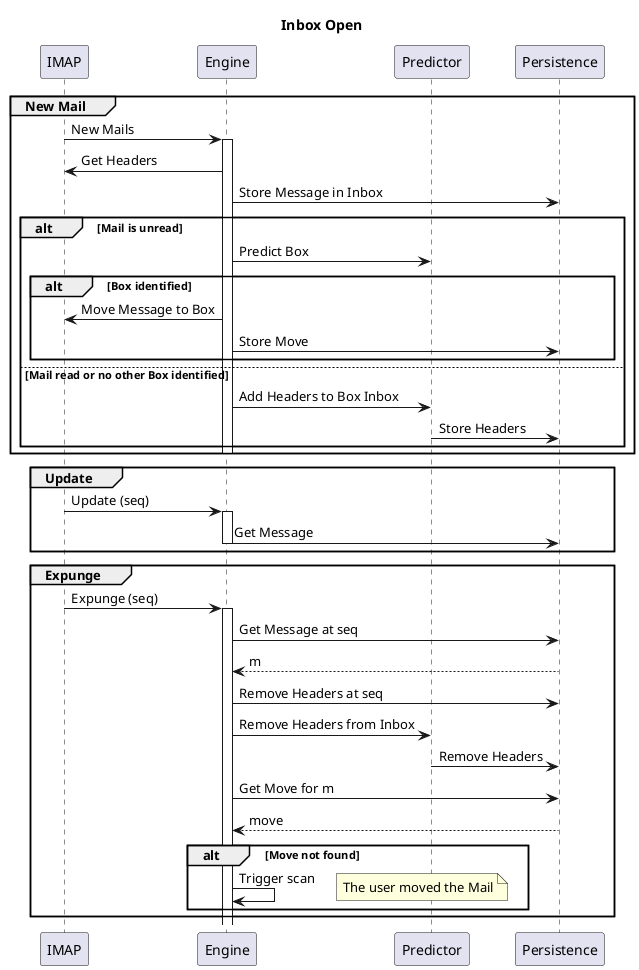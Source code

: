 @startuml
title Inbox Open
participant IMAP as i
participant Engine as e
participant Predictor as m
participant Persistence as p

group New Mail
    i -> e: New Mails
    activate e
    e -> i: Get Headers
    e -> p: Store Message in Inbox
    alt Mail is unread
        e -> m: Predict Box
        alt Box identified
            e -> i: Move Message to Box
            e -> p: Store Move
        end
    else Mail read or no other Box identified
        e -> m: Add Headers to Box Inbox
        m -> p: Store Headers
    end
    deactivate e
end
group Update
    i -> e: Update (seq)
    activate e
    e -> p: Get Message
    deactivate e
end
group Expunge
    i -> e: Expunge (seq)
    activate e
    e -> p: Get Message at seq
    p --> e: m
    e -> p: Remove Headers at seq
    e -> m: Remove Headers from Inbox
    m -> p: Remove Headers
    e -> p: Get Move for m
    p --> e: move
    alt Move not found
        e -> e: Trigger scan
        note right: The user moved the Mail
    end
end
@enduml
